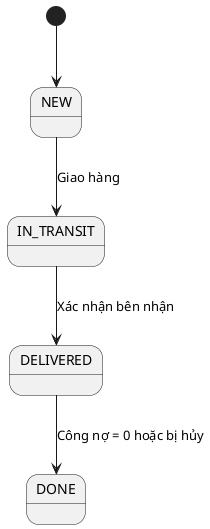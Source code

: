 @startuml delivery-order-status
[*] --> NEW
NEW --> IN_TRANSIT : Giao hàng
IN_TRANSIT --> DELIVERED : Xác nhận bên nhận
DELIVERED --> DONE : Công nợ = 0 hoặc bị hủy
@enduml
